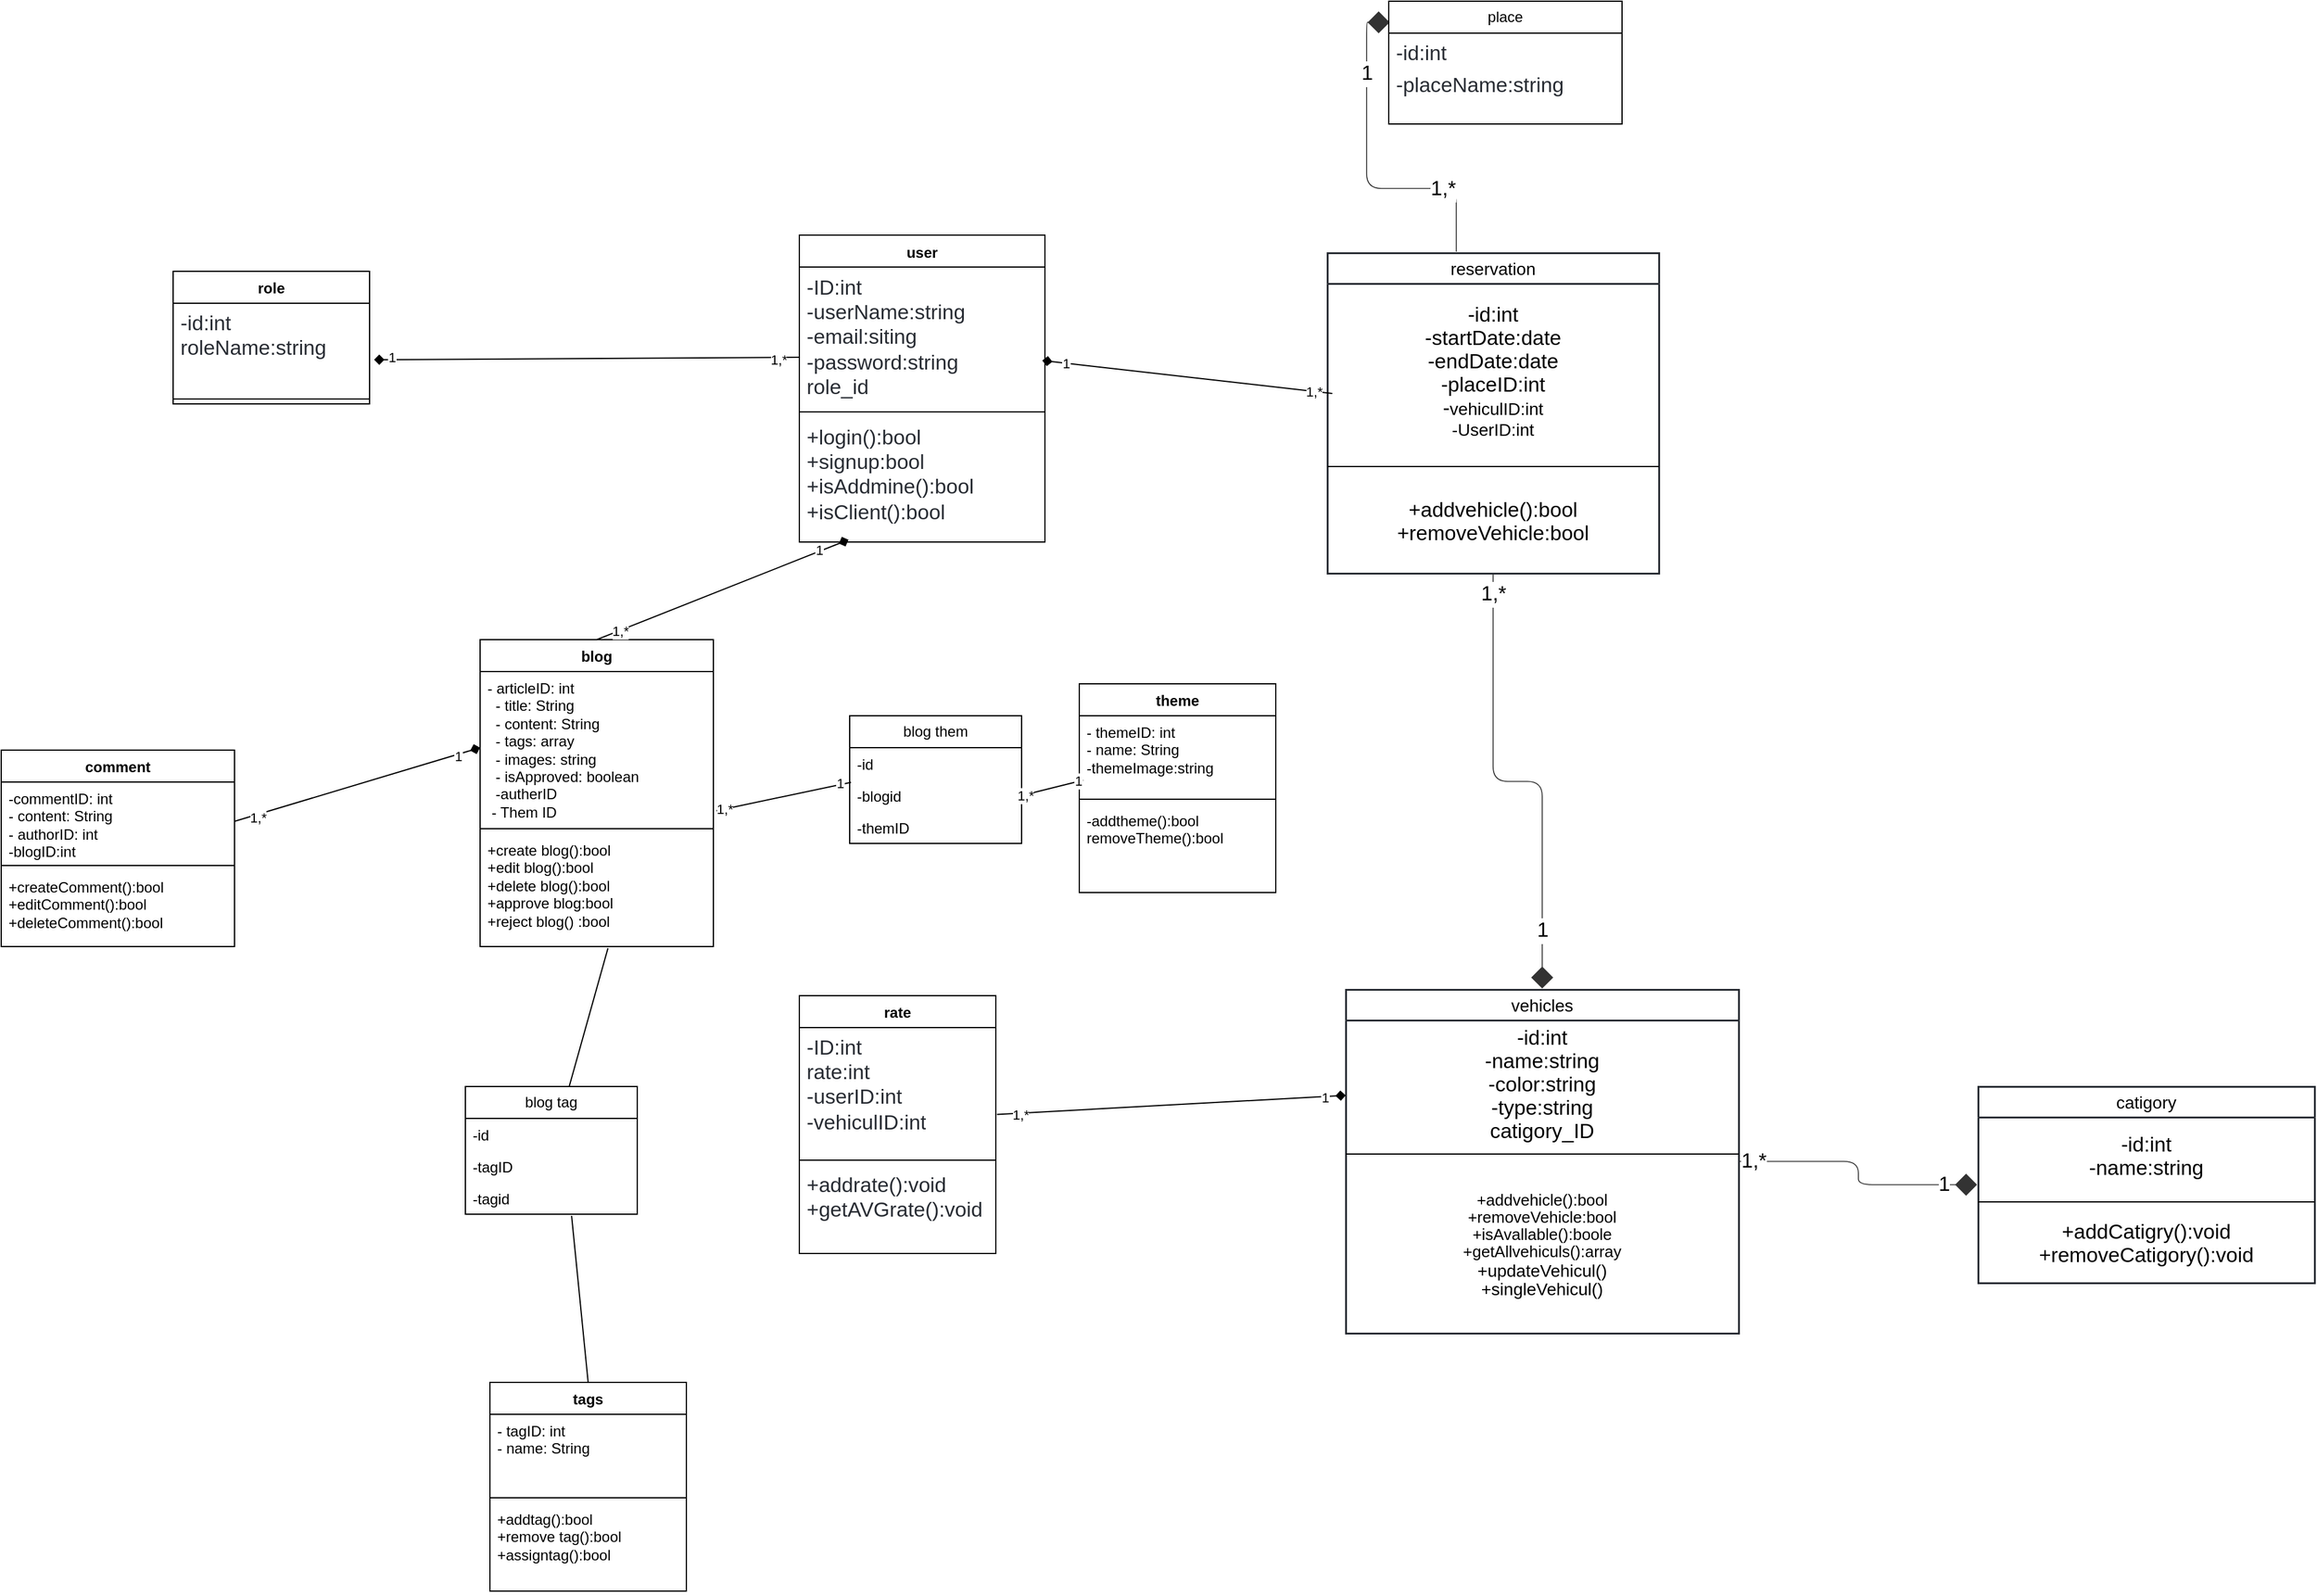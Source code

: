 <mxfile version="26.0.4">
  <diagram id="C5RBs43oDa-KdzZeNtuy" name="Page-1">
    <mxGraphModel dx="3987" dy="1380" grid="0" gridSize="10" guides="1" tooltips="1" connect="1" arrows="1" fold="1" page="1" pageScale="1" pageWidth="827" pageHeight="1169" math="0" shadow="0">
      <root>
        <mxCell id="WIyWlLk6GJQsqaUBKTNV-0" />
        <mxCell id="WIyWlLk6GJQsqaUBKTNV-1" parent="WIyWlLk6GJQsqaUBKTNV-0" />
        <mxCell id="8tjHTAX7Z7WR-kIcB_fO-0" value="vehicles" style="html=1;overflow=block;blockSpacing=1;swimlane;childLayout=stackLayout;horizontal=1;horizontalStack=0;resizeParent=1;resizeParentMax=0;resizeLast=0;collapsible=0;fontStyle=0;marginBottom=0;swimlaneFillColor=#ffffff;startSize=25;whiteSpace=wrap;fontSize=14;fontColor=default;align=center;spacing=0;strokeColor=#282c33;strokeOpacity=100;fillOpacity=100;fillColor=#ffffff;strokeWidth=1.5;" vertex="1" parent="WIyWlLk6GJQsqaUBKTNV-1">
          <mxGeometry x="-345" y="815" width="320" height="280" as="geometry" />
        </mxCell>
        <mxCell id="8tjHTAX7Z7WR-kIcB_fO-1" value="&lt;div style=&quot;display: flex; justify-content: center; text-align: center; align-items: baseline; font-size: 0; line-height: 1.25;margin-top: -2px;&quot;&gt;&lt;span&gt;&lt;span style=&quot;font-size:16.8px;&quot;&gt;-id:int &#xa;&lt;/span&gt;&lt;/span&gt;&lt;/div&gt;&lt;div style=&quot;display: flex; justify-content: center; text-align: center; align-items: baseline; font-size: 0; line-height: 1.25;margin-top: -2px;&quot;&gt;&lt;span&gt;&lt;span style=&quot;font-size:16.8px;&quot;&gt;-name:string&#xa;&lt;/span&gt;&lt;/span&gt;&lt;/div&gt;&lt;div style=&quot;display: flex; justify-content: center; text-align: center; align-items: baseline; font-size: 0; line-height: 1.25;margin-top: -2px;&quot;&gt;&lt;span&gt;&lt;span style=&quot;font-size:16.8px;&quot;&gt;-color:string&#xa;&lt;/span&gt;&lt;/span&gt;&lt;/div&gt;&lt;div style=&quot;display: flex; justify-content: center; text-align: center; align-items: baseline; font-size: 0; line-height: 1.25;margin-top: -2px;&quot;&gt;&lt;span&gt;&lt;span style=&quot;font-size:16.8px;&quot;&gt;-type:string&#xa;&lt;/span&gt;&lt;/span&gt;&lt;/div&gt;&lt;div style=&quot;display: flex; justify-content: center; text-align: center; align-items: baseline; font-size: 0; line-height: 1.25;margin-top: -2px;&quot;&gt;&lt;span&gt;&lt;span style=&quot;font-size:16.8px;&quot;&gt;catigory_ID&#xa;&lt;/span&gt;&lt;/span&gt;&lt;/div&gt;&lt;div style=&quot;display: flex; justify-content: center; text-align: center; align-items: baseline; font-size: 0; line-height: 1.25;margin-top: -2px;&quot;&gt;&lt;span&gt;&lt;/span&gt;&lt;/div&gt;" style="part=1;html=1;resizeHeight=0;strokeColor=none;fillColor=none;verticalAlign=middle;spacingLeft=4;spacingRight=4;overflow=hidden;rotatable=0;points=[[0,0.5],[1,0.5]];portConstraint=eastwest;swimlaneFillColor=#ffffff;strokeOpacity=100;fillOpacity=100;whiteSpace=wrap;fontSize=16.8;align=center;" vertex="1" parent="8tjHTAX7Z7WR-kIcB_fO-0">
          <mxGeometry y="25" width="320" height="105" as="geometry" />
        </mxCell>
        <mxCell id="8tjHTAX7Z7WR-kIcB_fO-2" value="" style="line;strokeWidth=1;fillColor=none;align=left;verticalAlign=middle;spacingTop=-1;spacingLeft=3;spacingRight=3;rotatable=0;labelPosition=right;points=[];portConstraint=eastwest;" vertex="1" parent="8tjHTAX7Z7WR-kIcB_fO-0">
          <mxGeometry y="130" width="320" height="8" as="geometry" />
        </mxCell>
        <mxCell id="8tjHTAX7Z7WR-kIcB_fO-3" value="&lt;div style=&quot;display: flex; justify-content: center; text-align: center; align-items: baseline; font-size: 0; line-height: 1.25;margin-top: -2px;&quot;&gt;&lt;span&gt;&lt;span style=&quot;font-size:13px;&quot;&gt;+addvehicle():bool&lt;br&gt;&lt;/span&gt;&lt;/span&gt;&lt;/div&gt;&lt;div style=&quot;display: flex; justify-content: center; text-align: center; align-items: baseline; font-size: 0; line-height: 1.25;margin-top: -2px;&quot;&gt;&lt;span&gt;&lt;span style=&quot;font-size:13px;&quot;&gt;+removeVehicle:bool&lt;br&gt;&lt;/span&gt;&lt;/span&gt;&lt;/div&gt;&lt;div style=&quot;display: flex; justify-content: center; text-align: center; align-items: baseline; font-size: 0; line-height: 1.25;margin-top: -2px;&quot;&gt;&lt;span&gt;&lt;span style=&quot;font-size:13px;&quot;&gt;+isAvallable():boole&lt;br&gt;&lt;/span&gt;&lt;/span&gt;&lt;/div&gt;&lt;div style=&quot;display: flex; justify-content: center; text-align: center; align-items: baseline; font-size: 0; line-height: 1.25;margin-top: -2px;&quot;&gt;&lt;span&gt;&lt;span style=&quot;font-size:13px;&quot;&gt;+getAllvehiculs():array&lt;br&gt;&lt;/span&gt;&lt;/span&gt;&lt;/div&gt;&lt;div style=&quot;display: flex; justify-content: center; text-align: center; align-items: baseline; font-size: 0; line-height: 1.25;margin-top: -2px;&quot;&gt;&lt;span&gt;&lt;span style=&quot;font-size:14px;&quot;&gt;+updateVehicul()&lt;br&gt;&lt;/span&gt;&lt;/span&gt;&lt;/div&gt;&lt;div style=&quot;display: flex; justify-content: center; text-align: center; align-items: baseline; font-size: 0; line-height: 1.25;margin-top: -2px;&quot;&gt;&lt;span&gt;&lt;span style=&quot;font-size:14px;&quot;&gt;+singleVehicul()&lt;/span&gt;&lt;/span&gt;&lt;span&gt;&lt;span style=&quot;font-size:14px;&quot;&gt;&lt;br&gt;&lt;/span&gt;&lt;/span&gt;&lt;span&gt;&lt;span style=&quot;font-size:14px;&quot;&gt;&lt;br&gt;&lt;/span&gt;&lt;/span&gt;&lt;span&gt;&lt;span style=&quot;font-size:14px;&quot;&gt;&lt;br&gt;&lt;/span&gt;&lt;/span&gt;&lt;span&gt;&lt;span style=&quot;font-size:14px;&quot;&gt;&lt;br&gt;&lt;/span&gt;&lt;/span&gt;&lt;/div&gt;" style="part=1;resizeHeight=0;strokeColor=none;fillColor=none;align=left;verticalAlign=middle;spacingLeft=4;spacingRight=4;rotatable=0;points=[[0,0.5],[1,0.5]];portConstraint=eastwest;swimlaneFillColor=#ffffff;strokeOpacity=100;fillOpacity=100;whiteSpace=wrap;overflow=block;blockSpacing=1;html=1;fontSize=13;" vertex="1" parent="8tjHTAX7Z7WR-kIcB_fO-0">
          <mxGeometry y="138" width="320" height="142" as="geometry" />
        </mxCell>
        <mxCell id="8tjHTAX7Z7WR-kIcB_fO-25" value="catigory" style="html=1;overflow=block;blockSpacing=1;swimlane;childLayout=stackLayout;horizontal=1;horizontalStack=0;resizeParent=1;resizeParentMax=0;resizeLast=0;collapsible=0;fontStyle=0;marginBottom=0;swimlaneFillColor=#ffffff;startSize=25;whiteSpace=wrap;fontSize=14;align=center;spacing=0;strokeColor=#282c33;strokeOpacity=100;fillOpacity=100;fillColor=#ffffff;strokeWidth=1.5;" vertex="1" parent="WIyWlLk6GJQsqaUBKTNV-1">
          <mxGeometry x="170" y="894" width="274" height="160" as="geometry" />
        </mxCell>
        <mxCell id="8tjHTAX7Z7WR-kIcB_fO-26" value="&lt;div style=&quot;display: flex; justify-content: center; text-align: center; align-items: baseline; font-size: 0; line-height: 1.25;margin-top: -2px;&quot;&gt;&lt;span&gt;&lt;span style=&quot;font-size:16.8px;&quot;&gt;-id:int &#xa;&lt;/span&gt;&lt;/span&gt;&lt;/div&gt;&lt;div style=&quot;display: flex; justify-content: center; text-align: center; align-items: baseline; font-size: 0; line-height: 1.25;margin-top: -2px;&quot;&gt;&lt;span&gt;&lt;span style=&quot;font-size:16.8px;&quot;&gt;-name:string&lt;/span&gt;&lt;/span&gt;&lt;/div&gt;" style="part=1;html=1;resizeHeight=0;strokeColor=none;fillColor=none;verticalAlign=middle;spacingLeft=4;spacingRight=4;overflow=hidden;rotatable=0;points=[[0,0.5],[1,0.5]];portConstraint=eastwest;swimlaneFillColor=#ffffff;strokeOpacity=100;fillOpacity=100;whiteSpace=wrap;fontSize=16.8;align=center;" vertex="1" parent="8tjHTAX7Z7WR-kIcB_fO-25">
          <mxGeometry y="25" width="274" height="65" as="geometry" />
        </mxCell>
        <mxCell id="8tjHTAX7Z7WR-kIcB_fO-27" value="" style="line;strokeWidth=1;fillColor=none;align=left;verticalAlign=middle;spacingTop=-1;spacingLeft=3;spacingRight=3;rotatable=0;labelPosition=right;points=[];portConstraint=eastwest;" vertex="1" parent="8tjHTAX7Z7WR-kIcB_fO-25">
          <mxGeometry y="90" width="274" height="8" as="geometry" />
        </mxCell>
        <mxCell id="8tjHTAX7Z7WR-kIcB_fO-28" value="&lt;div style=&quot;display: flex; justify-content: center; text-align: center; align-items: baseline; font-size: 0; line-height: 1.25;margin-top: -2px;&quot;&gt;&lt;span&gt;&lt;span style=&quot;font-size:16.8px;&quot;&gt;+addCatigry():void&#xa;&lt;/span&gt;&lt;/span&gt;&lt;/div&gt;&lt;div style=&quot;display: flex; justify-content: center; text-align: center; align-items: baseline; font-size: 0; line-height: 1.25;margin-top: -2px;&quot;&gt;&lt;span&gt;&lt;span style=&quot;font-size:16.8px;&quot;&gt;+removeCatigory():void&lt;/span&gt;&lt;/span&gt;&lt;/div&gt;" style="part=1;resizeHeight=0;strokeColor=none;fillColor=none;align=left;verticalAlign=middle;spacingLeft=4;spacingRight=4;rotatable=0;points=[[0,0.5],[1,0.5]];portConstraint=eastwest;swimlaneFillColor=#ffffff;strokeOpacity=100;fillOpacity=100;whiteSpace=wrap;overflow=block;blockSpacing=1;html=1;fontSize=13;" vertex="1" parent="8tjHTAX7Z7WR-kIcB_fO-25">
          <mxGeometry y="98" width="274" height="62" as="geometry" />
        </mxCell>
        <mxCell id="8tjHTAX7Z7WR-kIcB_fO-29" value="" style="html=1;jettySize=18;whiteSpace=wrap;fontSize=13;strokeColor=#333333;strokeOpacity=100;strokeWidth=0.8;rounded=1;arcSize=24;edgeStyle=orthogonalEdgeStyle;startArrow=none;endArrow=diamond;endFill=1;endSize=16;exitX=1.003;exitY=0.5;exitPerimeter=0;entryX=-0.003;entryY=0.5;entryPerimeter=0;lucidId=ld4ETw1IR3tQ;" edge="1" parent="WIyWlLk6GJQsqaUBKTNV-1" source="8tjHTAX7Z7WR-kIcB_fO-0" target="8tjHTAX7Z7WR-kIcB_fO-25">
          <mxGeometry width="100" height="100" relative="1" as="geometry">
            <Array as="points" />
          </mxGeometry>
        </mxCell>
        <mxCell id="8tjHTAX7Z7WR-kIcB_fO-30" value="1" style="text;html=1;resizable=0;labelBackgroundColor=default;align=center;verticalAlign=middle;fontSize=16.8;" vertex="1" parent="8tjHTAX7Z7WR-kIcB_fO-29">
          <mxGeometry x="0.858" relative="1" as="geometry">
            <mxPoint x="-12" as="offset" />
          </mxGeometry>
        </mxCell>
        <mxCell id="8tjHTAX7Z7WR-kIcB_fO-31" value="1,*" style="text;html=1;resizable=0;labelBackgroundColor=default;align=center;verticalAlign=middle;fontSize=16.8;" vertex="1" parent="8tjHTAX7Z7WR-kIcB_fO-29">
          <mxGeometry x="-0.897" relative="1" as="geometry" />
        </mxCell>
        <mxCell id="8tjHTAX7Z7WR-kIcB_fO-32" value="reservation" style="html=1;overflow=block;blockSpacing=1;swimlane;childLayout=stackLayout;horizontal=1;horizontalStack=0;resizeParent=1;resizeParentMax=0;resizeLast=0;collapsible=0;fontStyle=0;marginBottom=0;swimlaneFillColor=#ffffff;startSize=25;whiteSpace=wrap;fontSize=14;align=center;spacing=0;strokeColor=#282c33;strokeOpacity=100;fillOpacity=100;fillColor=#ffffff;strokeWidth=1.5;" vertex="1" parent="WIyWlLk6GJQsqaUBKTNV-1">
          <mxGeometry x="-360" y="215" width="270" height="261" as="geometry" />
        </mxCell>
        <mxCell id="8tjHTAX7Z7WR-kIcB_fO-33" value="&lt;div style=&quot;display: flex; justify-content: center; text-align: center; align-items: baseline; font-size: 0; line-height: 1.25;margin-top: -2px;&quot;&gt;&lt;span&gt;&lt;span style=&quot;font-size:16.8px;&quot;&gt;-id:int &#xa;&lt;/span&gt;&lt;/span&gt;&lt;/div&gt;&lt;div style=&quot;display: flex; justify-content: center; text-align: center; align-items: baseline; font-size: 0; line-height: 1.25;margin-top: -2px;&quot;&gt;&lt;span&gt;&lt;span style=&quot;font-size:16.8px;&quot;&gt;-startDate:date&#xa;&lt;/span&gt;&lt;/span&gt;&lt;/div&gt;&lt;div style=&quot;display: flex; justify-content: center; text-align: center; align-items: baseline; font-size: 0; line-height: 1.25;margin-top: -2px;&quot;&gt;&lt;span&gt;&lt;span style=&quot;font-size:16.8px;&quot;&gt;-endDate:date&#xa;&lt;/span&gt;&lt;/span&gt;&lt;/div&gt;&lt;div style=&quot;display: flex; justify-content: center; text-align: center; align-items: baseline; font-size: 0; line-height: 1.25;margin-top: -2px;&quot;&gt;&lt;span&gt;&lt;span style=&quot;font-size:16.8px;&quot;&gt;-placeID:int&#xa;&lt;/span&gt;&lt;/span&gt;&lt;/div&gt;&lt;div style=&quot;display: flex; justify-content: center; text-align: center; align-items: baseline; font-size: 0; line-height: 1.25;margin-top: -2px;&quot;&gt;&lt;span&gt;&lt;span style=&quot;font-size:16.8px;&quot;&gt;-&lt;/span&gt;&lt;span style=&quot;font-size:14px;color:#000000;&quot;&gt;ve&lt;/span&gt;&lt;span style=&quot;font-size:14px;&quot;&gt;hiculID:int&#xa;&lt;/span&gt;&lt;/span&gt;&lt;/div&gt;&lt;div style=&quot;display: flex; justify-content: center; text-align: center; align-items: baseline; font-size: 0; line-height: 1.25;margin-top: -2px;&quot;&gt;&lt;span&gt;&lt;span style=&quot;font-size:14px;&quot;&gt;&lt;span style=&quot;font-size:14px;&quot;&gt;-UserID:int&lt;/span&gt;&lt;/span&gt;&lt;/span&gt;&lt;/div&gt;" style="part=1;html=1;resizeHeight=0;strokeColor=none;fillColor=none;verticalAlign=middle;spacingLeft=4;spacingRight=4;overflow=hidden;rotatable=0;points=[[0,0.5],[1,0.5]];portConstraint=eastwest;swimlaneFillColor=#ffffff;strokeOpacity=100;fillOpacity=100;whiteSpace=wrap;fontSize=16.8;fontColor=default;align=center;" vertex="1" parent="8tjHTAX7Z7WR-kIcB_fO-32">
          <mxGeometry y="25" width="270" height="145" as="geometry" />
        </mxCell>
        <mxCell id="8tjHTAX7Z7WR-kIcB_fO-34" value="" style="line;strokeWidth=1;fillColor=none;align=left;verticalAlign=middle;spacingTop=-1;spacingLeft=3;spacingRight=3;rotatable=0;labelPosition=right;points=[];portConstraint=eastwest;" vertex="1" parent="8tjHTAX7Z7WR-kIcB_fO-32">
          <mxGeometry y="170" width="270" height="8" as="geometry" />
        </mxCell>
        <mxCell id="8tjHTAX7Z7WR-kIcB_fO-35" value="&lt;div style=&quot;display: flex; justify-content: center; text-align: center; align-items: baseline; font-size: 0; line-height: 1.25;margin-top: -2px;&quot;&gt;&lt;span&gt;&lt;span style=&quot;font-size:16.8px;&quot;&gt;+addvehicle():bool&#xa;&lt;/span&gt;&lt;/span&gt;&lt;/div&gt;&lt;div style=&quot;display: flex; justify-content: center; text-align: center; align-items: baseline; font-size: 0; line-height: 1.25;margin-top: -2px;&quot;&gt;&lt;span&gt;&lt;span style=&quot;font-size:16.8px;&quot;&gt;+removeVehicle:bool       &lt;/span&gt;&lt;/span&gt;&lt;/div&gt;" style="part=1;resizeHeight=0;strokeColor=none;fillColor=none;align=left;verticalAlign=middle;spacingLeft=4;spacingRight=4;rotatable=0;points=[[0,0.5],[1,0.5]];portConstraint=eastwest;swimlaneFillColor=#ffffff;strokeOpacity=100;fillOpacity=100;whiteSpace=wrap;overflow=block;blockSpacing=1;html=1;fontSize=13;" vertex="1" parent="8tjHTAX7Z7WR-kIcB_fO-32">
          <mxGeometry y="178" width="270" height="83" as="geometry" />
        </mxCell>
        <mxCell id="8tjHTAX7Z7WR-kIcB_fO-37" value="" style="html=1;jettySize=18;whiteSpace=wrap;fontSize=13;strokeColor=#333333;strokeOpacity=100;strokeWidth=0.8;rounded=1;arcSize=24;edgeStyle=orthogonalEdgeStyle;startArrow=diamond;startFill=1;startSize=16;endArrow=none;entryX=0.389;entryY=-0.004;entryPerimeter=0;lucidId=jf4EQyi720Yy;exitX=0.004;exitY=0.172;exitDx=0;exitDy=0;exitPerimeter=0;" edge="1" parent="WIyWlLk6GJQsqaUBKTNV-1" source="8tjHTAX7Z7WR-kIcB_fO-62" target="8tjHTAX7Z7WR-kIcB_fO-32">
          <mxGeometry width="100" height="100" relative="1" as="geometry">
            <Array as="points" />
            <mxPoint x="-240" y="140" as="sourcePoint" />
          </mxGeometry>
        </mxCell>
        <mxCell id="8tjHTAX7Z7WR-kIcB_fO-38" value="1" style="text;html=1;resizable=0;labelBackgroundColor=default;align=center;verticalAlign=middle;fontSize=16.8;" vertex="1" parent="8tjHTAX7Z7WR-kIcB_fO-37">
          <mxGeometry x="-0.567" relative="1" as="geometry" />
        </mxCell>
        <mxCell id="8tjHTAX7Z7WR-kIcB_fO-39" value="1,*" style="text;html=1;resizable=0;labelBackgroundColor=default;align=center;verticalAlign=middle;fontSize=16.8;" vertex="1" parent="8tjHTAX7Z7WR-kIcB_fO-37">
          <mxGeometry x="0.547" relative="1" as="geometry" />
        </mxCell>
        <mxCell id="8tjHTAX7Z7WR-kIcB_fO-40" value="" style="html=1;jettySize=18;whiteSpace=wrap;fontSize=13;strokeColor=#333333;strokeOpacity=100;strokeWidth=0.8;rounded=1;arcSize=24;edgeStyle=orthogonalEdgeStyle;startArrow=none;endArrow=diamond;endFill=1;endSize=16;exitX=0.5;exitY=1.004;exitPerimeter=0;entryX=0.5;entryY=-0.003;entryPerimeter=0;lucidId=tf4ERB6XLykY;" edge="1" parent="WIyWlLk6GJQsqaUBKTNV-1" source="8tjHTAX7Z7WR-kIcB_fO-32" target="8tjHTAX7Z7WR-kIcB_fO-0">
          <mxGeometry width="100" height="100" relative="1" as="geometry">
            <Array as="points" />
          </mxGeometry>
        </mxCell>
        <mxCell id="8tjHTAX7Z7WR-kIcB_fO-41" value="1" style="text;html=1;resizable=0;labelBackgroundColor=default;align=center;verticalAlign=middle;fontSize=16.8;" vertex="1" parent="8tjHTAX7Z7WR-kIcB_fO-40">
          <mxGeometry x="0.75" relative="1" as="geometry" />
        </mxCell>
        <mxCell id="8tjHTAX7Z7WR-kIcB_fO-42" value="1,*" style="text;html=1;resizable=0;labelBackgroundColor=default;align=center;verticalAlign=middle;fontSize=16.8;" vertex="1" parent="8tjHTAX7Z7WR-kIcB_fO-40">
          <mxGeometry x="-0.914" relative="1" as="geometry" />
        </mxCell>
        <mxCell id="8tjHTAX7Z7WR-kIcB_fO-62" value="place" style="swimlane;fontStyle=0;childLayout=stackLayout;horizontal=1;startSize=26;fillColor=none;horizontalStack=0;resizeParent=1;resizeParentMax=0;resizeLast=0;collapsible=1;marginBottom=0;whiteSpace=wrap;html=1;" vertex="1" parent="WIyWlLk6GJQsqaUBKTNV-1">
          <mxGeometry x="-310" y="10" width="190" height="100" as="geometry" />
        </mxCell>
        <mxCell id="8tjHTAX7Z7WR-kIcB_fO-63" value="&lt;span data-lucid-content=&quot;{&amp;quot;t&amp;quot;:&amp;quot;-id:int\n-placeName:string&amp;quot;,&amp;quot;m&amp;quot;:[{&amp;quot;s&amp;quot;:0,&amp;quot;n&amp;quot;:&amp;quot;a&amp;quot;,&amp;quot;v&amp;quot;:&amp;quot;center&amp;quot;},{&amp;quot;s&amp;quot;:0,&amp;quot;n&amp;quot;:&amp;quot;s&amp;quot;,&amp;quot;v&amp;quot;:22.444,&amp;quot;e&amp;quot;:25},{&amp;quot;s&amp;quot;:0,&amp;quot;n&amp;quot;:&amp;quot;fsp&amp;quot;,&amp;quot;v&amp;quot;:&amp;quot;ss_presetShapeStyle1_textStyle&amp;quot;,&amp;quot;e&amp;quot;:25},{&amp;quot;s&amp;quot;:0,&amp;quot;n&amp;quot;:&amp;quot;fsp2&amp;quot;,&amp;quot;v&amp;quot;:&amp;quot;ss_presetShapeStyle1_textStyle&amp;quot;,&amp;quot;e&amp;quot;:25},{&amp;quot;s&amp;quot;:8,&amp;quot;n&amp;quot;:&amp;quot;a&amp;quot;,&amp;quot;v&amp;quot;:&amp;quot;center&amp;quot;}]}&quot; data-lucid-type=&quot;application/vnd.lucid.text&quot;&gt;&lt;span style=&quot;color:#282c33;font-size:16.833px;&quot;&gt;-id:int&lt;br&gt;&lt;/span&gt;&lt;span style=&quot;color:#282c33;font-size:16.833px;&quot;&gt;-placeName:string&lt;/span&gt;&lt;/span&gt;" style="text;strokeColor=none;fillColor=none;align=left;verticalAlign=top;spacingLeft=4;spacingRight=4;overflow=hidden;rotatable=0;points=[[0,0.5],[1,0.5]];portConstraint=eastwest;whiteSpace=wrap;html=1;" vertex="1" parent="8tjHTAX7Z7WR-kIcB_fO-62">
          <mxGeometry y="26" width="190" height="26" as="geometry" />
        </mxCell>
        <mxCell id="8tjHTAX7Z7WR-kIcB_fO-64" value="&lt;span data-lucid-content=&quot;{&amp;quot;t&amp;quot;:&amp;quot;-placeName:string&amp;quot;,&amp;quot;m&amp;quot;:[{&amp;quot;s&amp;quot;:0,&amp;quot;n&amp;quot;:&amp;quot;a&amp;quot;,&amp;quot;v&amp;quot;:&amp;quot;center&amp;quot;},{&amp;quot;s&amp;quot;:0,&amp;quot;n&amp;quot;:&amp;quot;s&amp;quot;,&amp;quot;v&amp;quot;:22.444,&amp;quot;e&amp;quot;:17},{&amp;quot;s&amp;quot;:0,&amp;quot;n&amp;quot;:&amp;quot;fsp&amp;quot;,&amp;quot;v&amp;quot;:&amp;quot;ss_presetShapeStyle1_textStyle&amp;quot;,&amp;quot;e&amp;quot;:17},{&amp;quot;s&amp;quot;:0,&amp;quot;n&amp;quot;:&amp;quot;fsp2&amp;quot;,&amp;quot;v&amp;quot;:&amp;quot;ss_presetShapeStyle1_textStyle&amp;quot;,&amp;quot;e&amp;quot;:17}]}&quot; data-lucid-type=&quot;application/vnd.lucid.text&quot;&gt;&lt;span style=&quot;color:#282c33;font-size:16.833px;&quot;&gt;-placeName:string&lt;/span&gt;&lt;/span&gt;" style="text;strokeColor=none;fillColor=none;align=left;verticalAlign=top;spacingLeft=4;spacingRight=4;overflow=hidden;rotatable=0;points=[[0,0.5],[1,0.5]];portConstraint=eastwest;whiteSpace=wrap;html=1;" vertex="1" parent="8tjHTAX7Z7WR-kIcB_fO-62">
          <mxGeometry y="52" width="190" height="48" as="geometry" />
        </mxCell>
        <mxCell id="8tjHTAX7Z7WR-kIcB_fO-66" value="user" style="swimlane;fontStyle=1;align=center;verticalAlign=top;childLayout=stackLayout;horizontal=1;startSize=26;horizontalStack=0;resizeParent=1;resizeParentMax=0;resizeLast=0;collapsible=1;marginBottom=0;whiteSpace=wrap;html=1;" vertex="1" parent="WIyWlLk6GJQsqaUBKTNV-1">
          <mxGeometry x="-790" y="200.5" width="200" height="250" as="geometry" />
        </mxCell>
        <mxCell id="8tjHTAX7Z7WR-kIcB_fO-67" value="&lt;span data-lucid-content=&quot;{&amp;quot;t&amp;quot;:&amp;quot;-ID:int\n-userName:string\n-email:siting\n-password:string\nrole_id&amp;quot;,&amp;quot;m&amp;quot;:[{&amp;quot;s&amp;quot;:0,&amp;quot;n&amp;quot;:&amp;quot;a&amp;quot;,&amp;quot;v&amp;quot;:&amp;quot;center&amp;quot;},{&amp;quot;s&amp;quot;:0,&amp;quot;n&amp;quot;:&amp;quot;s&amp;quot;,&amp;quot;v&amp;quot;:22.444,&amp;quot;e&amp;quot;:63},{&amp;quot;s&amp;quot;:0,&amp;quot;n&amp;quot;:&amp;quot;fsp&amp;quot;,&amp;quot;v&amp;quot;:&amp;quot;ss_presetShapeStyle1_textStyle&amp;quot;,&amp;quot;e&amp;quot;:63},{&amp;quot;s&amp;quot;:0,&amp;quot;n&amp;quot;:&amp;quot;fsp2&amp;quot;,&amp;quot;v&amp;quot;:&amp;quot;ss_presetShapeStyle1_textStyle&amp;quot;,&amp;quot;e&amp;quot;:63},{&amp;quot;s&amp;quot;:8,&amp;quot;n&amp;quot;:&amp;quot;a&amp;quot;,&amp;quot;v&amp;quot;:&amp;quot;center&amp;quot;},{&amp;quot;s&amp;quot;:25,&amp;quot;n&amp;quot;:&amp;quot;a&amp;quot;,&amp;quot;v&amp;quot;:&amp;quot;center&amp;quot;},{&amp;quot;s&amp;quot;:39,&amp;quot;n&amp;quot;:&amp;quot;a&amp;quot;,&amp;quot;v&amp;quot;:&amp;quot;center&amp;quot;},{&amp;quot;s&amp;quot;:56,&amp;quot;n&amp;quot;:&amp;quot;a&amp;quot;,&amp;quot;v&amp;quot;:&amp;quot;center&amp;quot;}]}&quot; data-lucid-type=&quot;application/vnd.lucid.text&quot;&gt;&lt;span style=&quot;color:#282c33;font-size:16.833px;&quot;&gt;-ID:int&lt;br&gt;&lt;/span&gt;&lt;span style=&quot;color:#282c33;font-size:16.833px;&quot;&gt;-userName:string&lt;br&gt;&lt;/span&gt;&lt;span style=&quot;color:#282c33;font-size:16.833px;&quot;&gt;-email:siting&lt;br&gt;&lt;/span&gt;&lt;span style=&quot;color:#282c33;font-size:16.833px;&quot;&gt;-password:string&lt;br&gt;&lt;/span&gt;&lt;span style=&quot;color:#282c33;font-size:16.833px;&quot;&gt;role_id&lt;/span&gt;&lt;/span&gt;" style="text;strokeColor=none;fillColor=none;align=left;verticalAlign=top;spacingLeft=4;spacingRight=4;overflow=hidden;rotatable=0;points=[[0,0.5],[1,0.5]];portConstraint=eastwest;whiteSpace=wrap;html=1;" vertex="1" parent="8tjHTAX7Z7WR-kIcB_fO-66">
          <mxGeometry y="26" width="200" height="114" as="geometry" />
        </mxCell>
        <mxCell id="8tjHTAX7Z7WR-kIcB_fO-68" value="" style="line;strokeWidth=1;fillColor=none;align=left;verticalAlign=middle;spacingTop=-1;spacingLeft=3;spacingRight=3;rotatable=0;labelPosition=right;points=[];portConstraint=eastwest;strokeColor=inherit;" vertex="1" parent="8tjHTAX7Z7WR-kIcB_fO-66">
          <mxGeometry y="140" width="200" height="8" as="geometry" />
        </mxCell>
        <mxCell id="8tjHTAX7Z7WR-kIcB_fO-69" value="&lt;span data-lucid-content=&quot;{&amp;quot;t&amp;quot;:&amp;quot;+login():bool\n+signup:bool\n+isAddmine():bool\n+isClient():bool&amp;quot;,&amp;quot;m&amp;quot;:[{&amp;quot;s&amp;quot;:0,&amp;quot;n&amp;quot;:&amp;quot;a&amp;quot;,&amp;quot;v&amp;quot;:&amp;quot;center&amp;quot;},{&amp;quot;s&amp;quot;:0,&amp;quot;n&amp;quot;:&amp;quot;s&amp;quot;,&amp;quot;v&amp;quot;:22.444,&amp;quot;e&amp;quot;:61},{&amp;quot;s&amp;quot;:0,&amp;quot;n&amp;quot;:&amp;quot;fsp&amp;quot;,&amp;quot;v&amp;quot;:&amp;quot;ss_presetShapeStyle1_textStyle&amp;quot;,&amp;quot;e&amp;quot;:61},{&amp;quot;s&amp;quot;:0,&amp;quot;n&amp;quot;:&amp;quot;fsp2&amp;quot;,&amp;quot;v&amp;quot;:&amp;quot;ss_presetShapeStyle1_textStyle&amp;quot;,&amp;quot;e&amp;quot;:61},{&amp;quot;s&amp;quot;:14,&amp;quot;n&amp;quot;:&amp;quot;a&amp;quot;,&amp;quot;v&amp;quot;:&amp;quot;center&amp;quot;},{&amp;quot;s&amp;quot;:27,&amp;quot;n&amp;quot;:&amp;quot;a&amp;quot;,&amp;quot;v&amp;quot;:&amp;quot;center&amp;quot;},{&amp;quot;s&amp;quot;:45,&amp;quot;n&amp;quot;:&amp;quot;a&amp;quot;,&amp;quot;v&amp;quot;:&amp;quot;center&amp;quot;}]}&quot; data-lucid-type=&quot;application/vnd.lucid.text&quot;&gt;&lt;span style=&quot;color:#282c33;font-size:16.833px;&quot;&gt;+login():bool&lt;br&gt;&lt;/span&gt;&lt;span style=&quot;color:#282c33;font-size:16.833px;&quot;&gt;+signup:bool&lt;br&gt;&lt;/span&gt;&lt;span style=&quot;color:#282c33;font-size:16.833px;&quot;&gt;+isAddmine():bool&lt;br&gt;&lt;/span&gt;&lt;span style=&quot;color:#282c33;font-size:16.833px;&quot;&gt;+isClient():bool&lt;/span&gt;&lt;/span&gt;" style="text;strokeColor=none;fillColor=none;align=left;verticalAlign=top;spacingLeft=4;spacingRight=4;overflow=hidden;rotatable=0;points=[[0,0.5],[1,0.5]];portConstraint=eastwest;whiteSpace=wrap;html=1;" vertex="1" parent="8tjHTAX7Z7WR-kIcB_fO-66">
          <mxGeometry y="148" width="200" height="102" as="geometry" />
        </mxCell>
        <mxCell id="8tjHTAX7Z7WR-kIcB_fO-70" value="" style="endArrow=none;html=1;rounded=0;entryX=0.015;entryY=0.617;entryDx=0;entryDy=0;entryPerimeter=0;exitX=0.989;exitY=0.668;exitDx=0;exitDy=0;exitPerimeter=0;startArrow=diamond;startFill=1;" edge="1" parent="WIyWlLk6GJQsqaUBKTNV-1" source="8tjHTAX7Z7WR-kIcB_fO-67" target="8tjHTAX7Z7WR-kIcB_fO-33">
          <mxGeometry width="50" height="50" relative="1" as="geometry">
            <mxPoint x="-540" y="300" as="sourcePoint" />
            <mxPoint x="-490" y="250" as="targetPoint" />
          </mxGeometry>
        </mxCell>
        <mxCell id="8tjHTAX7Z7WR-kIcB_fO-71" value="1,*" style="edgeLabel;html=1;align=center;verticalAlign=middle;resizable=0;points=[];" vertex="1" connectable="0" parent="8tjHTAX7Z7WR-kIcB_fO-70">
          <mxGeometry x="0.867" relative="1" as="geometry">
            <mxPoint as="offset" />
          </mxGeometry>
        </mxCell>
        <mxCell id="8tjHTAX7Z7WR-kIcB_fO-72" value="1" style="edgeLabel;html=1;align=center;verticalAlign=middle;resizable=0;points=[];" vertex="1" connectable="0" parent="8tjHTAX7Z7WR-kIcB_fO-70">
          <mxGeometry x="-0.838" relative="1" as="geometry">
            <mxPoint as="offset" />
          </mxGeometry>
        </mxCell>
        <mxCell id="8tjHTAX7Z7WR-kIcB_fO-73" value="rate" style="swimlane;fontStyle=1;align=center;verticalAlign=top;childLayout=stackLayout;horizontal=1;startSize=26;horizontalStack=0;resizeParent=1;resizeParentMax=0;resizeLast=0;collapsible=1;marginBottom=0;whiteSpace=wrap;html=1;" vertex="1" parent="WIyWlLk6GJQsqaUBKTNV-1">
          <mxGeometry x="-790" y="820" width="160" height="210" as="geometry" />
        </mxCell>
        <mxCell id="8tjHTAX7Z7WR-kIcB_fO-74" value="&lt;span data-lucid-content=&quot;{&amp;quot;t&amp;quot;:&amp;quot;-ID:int\nrate:int\n-userID:int\n-vehiculID:int&amp;quot;,&amp;quot;m&amp;quot;:[{&amp;quot;s&amp;quot;:0,&amp;quot;n&amp;quot;:&amp;quot;a&amp;quot;,&amp;quot;v&amp;quot;:&amp;quot;center&amp;quot;},{&amp;quot;s&amp;quot;:8,&amp;quot;n&amp;quot;:&amp;quot;a&amp;quot;,&amp;quot;v&amp;quot;:&amp;quot;center&amp;quot;},{&amp;quot;s&amp;quot;:17,&amp;quot;n&amp;quot;:&amp;quot;a&amp;quot;,&amp;quot;v&amp;quot;:&amp;quot;center&amp;quot;},{&amp;quot;s&amp;quot;:29,&amp;quot;n&amp;quot;:&amp;quot;a&amp;quot;,&amp;quot;v&amp;quot;:&amp;quot;center&amp;quot;},{&amp;quot;s&amp;quot;:0,&amp;quot;n&amp;quot;:&amp;quot;s&amp;quot;,&amp;quot;v&amp;quot;:22.444,&amp;quot;e&amp;quot;:43},{&amp;quot;s&amp;quot;:0,&amp;quot;n&amp;quot;:&amp;quot;fsp&amp;quot;,&amp;quot;v&amp;quot;:&amp;quot;ss_presetShapeStyle1_textStyle&amp;quot;,&amp;quot;e&amp;quot;:43},{&amp;quot;s&amp;quot;:0,&amp;quot;n&amp;quot;:&amp;quot;fsp2&amp;quot;,&amp;quot;v&amp;quot;:&amp;quot;ss_presetShapeStyle1_textStyle&amp;quot;,&amp;quot;e&amp;quot;:43}]}&quot; data-lucid-type=&quot;application/vnd.lucid.text&quot;&gt;&lt;span style=&quot;color:#282c33;font-size:16.833px;&quot;&gt;-ID:int&lt;br&gt;&lt;/span&gt;&lt;span style=&quot;color:#282c33;font-size:16.833px;&quot;&gt;rate:int&lt;br&gt;&lt;/span&gt;&lt;span style=&quot;color:#282c33;font-size:16.833px;&quot;&gt;-userID:int&lt;br&gt;&lt;/span&gt;&lt;span style=&quot;color:#282c33;font-size:16.833px;&quot;&gt;-vehiculID:int&lt;/span&gt;&lt;/span&gt;" style="text;strokeColor=none;fillColor=none;align=left;verticalAlign=top;spacingLeft=4;spacingRight=4;overflow=hidden;rotatable=0;points=[[0,0.5],[1,0.5]];portConstraint=eastwest;whiteSpace=wrap;html=1;" vertex="1" parent="8tjHTAX7Z7WR-kIcB_fO-73">
          <mxGeometry y="26" width="160" height="104" as="geometry" />
        </mxCell>
        <mxCell id="8tjHTAX7Z7WR-kIcB_fO-75" value="" style="line;strokeWidth=1;fillColor=none;align=left;verticalAlign=middle;spacingTop=-1;spacingLeft=3;spacingRight=3;rotatable=0;labelPosition=right;points=[];portConstraint=eastwest;strokeColor=inherit;" vertex="1" parent="8tjHTAX7Z7WR-kIcB_fO-73">
          <mxGeometry y="130" width="160" height="8" as="geometry" />
        </mxCell>
        <mxCell id="8tjHTAX7Z7WR-kIcB_fO-76" value="&lt;span data-lucid-content=&quot;{&amp;quot;t&amp;quot;:&amp;quot;+addrate():void\n+getAVGrate():void   &amp;quot;,&amp;quot;m&amp;quot;:[{&amp;quot;s&amp;quot;:0,&amp;quot;n&amp;quot;:&amp;quot;a&amp;quot;,&amp;quot;v&amp;quot;:&amp;quot;center&amp;quot;},{&amp;quot;s&amp;quot;:0,&amp;quot;n&amp;quot;:&amp;quot;s&amp;quot;,&amp;quot;v&amp;quot;:22.444,&amp;quot;e&amp;quot;:37},{&amp;quot;s&amp;quot;:0,&amp;quot;n&amp;quot;:&amp;quot;fsp&amp;quot;,&amp;quot;v&amp;quot;:&amp;quot;ss_presetShapeStyle1_textStyle&amp;quot;,&amp;quot;e&amp;quot;:37},{&amp;quot;s&amp;quot;:0,&amp;quot;n&amp;quot;:&amp;quot;fsp2&amp;quot;,&amp;quot;v&amp;quot;:&amp;quot;ss_presetShapeStyle1_textStyle&amp;quot;,&amp;quot;e&amp;quot;:37},{&amp;quot;s&amp;quot;:16,&amp;quot;n&amp;quot;:&amp;quot;a&amp;quot;,&amp;quot;v&amp;quot;:&amp;quot;center&amp;quot;}]}&quot; data-lucid-type=&quot;application/vnd.lucid.text&quot;&gt;&lt;span style=&quot;color:#282c33;font-size:16.833px;&quot;&gt;+addrate():void&lt;br&gt;&lt;/span&gt;&lt;span style=&quot;color:#282c33;font-size:16.833px;&quot;&gt;+getAVGrate():void&amp;nbsp; &amp;nbsp;&lt;/span&gt;&lt;/span&gt;" style="text;strokeColor=none;fillColor=none;align=left;verticalAlign=top;spacingLeft=4;spacingRight=4;overflow=hidden;rotatable=0;points=[[0,0.5],[1,0.5]];portConstraint=eastwest;whiteSpace=wrap;html=1;" vertex="1" parent="8tjHTAX7Z7WR-kIcB_fO-73">
          <mxGeometry y="138" width="160" height="72" as="geometry" />
        </mxCell>
        <mxCell id="8tjHTAX7Z7WR-kIcB_fO-77" value="" style="endArrow=diamond;html=1;rounded=0;exitX=1.006;exitY=0.68;exitDx=0;exitDy=0;exitPerimeter=0;endFill=1;" edge="1" parent="WIyWlLk6GJQsqaUBKTNV-1" source="8tjHTAX7Z7WR-kIcB_fO-74" target="8tjHTAX7Z7WR-kIcB_fO-1">
          <mxGeometry width="50" height="50" relative="1" as="geometry">
            <mxPoint x="-500" y="960" as="sourcePoint" />
            <mxPoint x="-450" y="910" as="targetPoint" />
          </mxGeometry>
        </mxCell>
        <mxCell id="8tjHTAX7Z7WR-kIcB_fO-78" value="1,*" style="edgeLabel;html=1;align=center;verticalAlign=middle;resizable=0;points=[];" vertex="1" connectable="0" parent="8tjHTAX7Z7WR-kIcB_fO-77">
          <mxGeometry x="-0.867" y="-1" relative="1" as="geometry">
            <mxPoint as="offset" />
          </mxGeometry>
        </mxCell>
        <mxCell id="8tjHTAX7Z7WR-kIcB_fO-79" value="1" style="edgeLabel;html=1;align=center;verticalAlign=middle;resizable=0;points=[];" vertex="1" connectable="0" parent="8tjHTAX7Z7WR-kIcB_fO-77">
          <mxGeometry x="0.882" y="-1" relative="1" as="geometry">
            <mxPoint as="offset" />
          </mxGeometry>
        </mxCell>
        <mxCell id="8tjHTAX7Z7WR-kIcB_fO-80" value="role" style="swimlane;fontStyle=1;align=center;verticalAlign=top;childLayout=stackLayout;horizontal=1;startSize=26;horizontalStack=0;resizeParent=1;resizeParentMax=0;resizeLast=0;collapsible=1;marginBottom=0;whiteSpace=wrap;html=1;" vertex="1" parent="WIyWlLk6GJQsqaUBKTNV-1">
          <mxGeometry x="-1300" y="230" width="160" height="108" as="geometry" />
        </mxCell>
        <mxCell id="8tjHTAX7Z7WR-kIcB_fO-81" value="&lt;span data-lucid-content=&quot;{&amp;quot;t&amp;quot;:&amp;quot;-id:int\nroleName:string&amp;quot;,&amp;quot;m&amp;quot;:[{&amp;quot;s&amp;quot;:0,&amp;quot;n&amp;quot;:&amp;quot;a&amp;quot;,&amp;quot;v&amp;quot;:&amp;quot;center&amp;quot;},{&amp;quot;s&amp;quot;:0,&amp;quot;n&amp;quot;:&amp;quot;s&amp;quot;,&amp;quot;v&amp;quot;:22.444,&amp;quot;e&amp;quot;:23},{&amp;quot;s&amp;quot;:0,&amp;quot;n&amp;quot;:&amp;quot;fsp&amp;quot;,&amp;quot;v&amp;quot;:&amp;quot;ss_presetShapeStyle1_textStyle&amp;quot;,&amp;quot;e&amp;quot;:23},{&amp;quot;s&amp;quot;:0,&amp;quot;n&amp;quot;:&amp;quot;fsp2&amp;quot;,&amp;quot;v&amp;quot;:&amp;quot;ss_presetShapeStyle1_textStyle&amp;quot;,&amp;quot;e&amp;quot;:23},{&amp;quot;s&amp;quot;:8,&amp;quot;n&amp;quot;:&amp;quot;a&amp;quot;,&amp;quot;v&amp;quot;:&amp;quot;center&amp;quot;}]}&quot; data-lucid-type=&quot;application/vnd.lucid.text&quot;&gt;&lt;span style=&quot;color:#282c33;font-size:16.833px;&quot;&gt;-id:int&lt;br&gt;&lt;/span&gt;&lt;span style=&quot;color:#282c33;font-size:16.833px;&quot;&gt;roleName:string&lt;/span&gt;&lt;/span&gt;" style="text;strokeColor=none;fillColor=none;align=left;verticalAlign=top;spacingLeft=4;spacingRight=4;overflow=hidden;rotatable=0;points=[[0,0.5],[1,0.5]];portConstraint=eastwest;whiteSpace=wrap;html=1;" vertex="1" parent="8tjHTAX7Z7WR-kIcB_fO-80">
          <mxGeometry y="26" width="160" height="74" as="geometry" />
        </mxCell>
        <mxCell id="8tjHTAX7Z7WR-kIcB_fO-82" value="" style="line;strokeWidth=1;fillColor=none;align=left;verticalAlign=middle;spacingTop=-1;spacingLeft=3;spacingRight=3;rotatable=0;labelPosition=right;points=[];portConstraint=eastwest;strokeColor=inherit;" vertex="1" parent="8tjHTAX7Z7WR-kIcB_fO-80">
          <mxGeometry y="100" width="160" height="8" as="geometry" />
        </mxCell>
        <mxCell id="8tjHTAX7Z7WR-kIcB_fO-84" value="" style="endArrow=none;html=1;rounded=0;exitX=1.023;exitY=0.622;exitDx=0;exitDy=0;exitPerimeter=0;entryX=0;entryY=0.645;entryDx=0;entryDy=0;entryPerimeter=0;startArrow=diamond;startFill=1;" edge="1" parent="WIyWlLk6GJQsqaUBKTNV-1" source="8tjHTAX7Z7WR-kIcB_fO-81" target="8tjHTAX7Z7WR-kIcB_fO-67">
          <mxGeometry width="50" height="50" relative="1" as="geometry">
            <mxPoint x="-1060" y="260" as="sourcePoint" />
            <mxPoint x="-1010" y="210" as="targetPoint" />
          </mxGeometry>
        </mxCell>
        <mxCell id="8tjHTAX7Z7WR-kIcB_fO-85" value="1" style="edgeLabel;html=1;align=center;verticalAlign=middle;resizable=0;points=[];" vertex="1" connectable="0" parent="8tjHTAX7Z7WR-kIcB_fO-84">
          <mxGeometry x="-0.916" y="2" relative="1" as="geometry">
            <mxPoint as="offset" />
          </mxGeometry>
        </mxCell>
        <mxCell id="8tjHTAX7Z7WR-kIcB_fO-86" value="1,*" style="edgeLabel;html=1;align=center;verticalAlign=middle;resizable=0;points=[];" vertex="1" connectable="0" parent="8tjHTAX7Z7WR-kIcB_fO-84">
          <mxGeometry x="0.903" y="-2" relative="1" as="geometry">
            <mxPoint as="offset" />
          </mxGeometry>
        </mxCell>
        <mxCell id="8tjHTAX7Z7WR-kIcB_fO-87" value="blog" style="swimlane;fontStyle=1;align=center;verticalAlign=top;childLayout=stackLayout;horizontal=1;startSize=26;horizontalStack=0;resizeParent=1;resizeParentMax=0;resizeLast=0;collapsible=1;marginBottom=0;whiteSpace=wrap;html=1;" vertex="1" parent="WIyWlLk6GJQsqaUBKTNV-1">
          <mxGeometry x="-1050" y="530" width="190" height="250" as="geometry" />
        </mxCell>
        <mxCell id="8tjHTAX7Z7WR-kIcB_fO-88" value="&lt;div&gt;- articleID: int&lt;/div&gt;&lt;div&gt;&amp;nbsp; - title: String&lt;/div&gt;&lt;div&gt;&amp;nbsp; - content: String&lt;/div&gt;&lt;div&gt;&amp;nbsp; - tags: array&lt;/div&gt;&lt;div&gt;&amp;nbsp; - images: string&lt;/div&gt;&lt;div&gt;&amp;nbsp; - isApproved: boolean&lt;/div&gt;&lt;div&gt;&amp;nbsp; -autherID&lt;/div&gt;&lt;div&gt;&amp;nbsp;- Them ID&lt;/div&gt;" style="text;strokeColor=none;fillColor=none;align=left;verticalAlign=top;spacingLeft=4;spacingRight=4;overflow=hidden;rotatable=0;points=[[0,0.5],[1,0.5]];portConstraint=eastwest;whiteSpace=wrap;html=1;" vertex="1" parent="8tjHTAX7Z7WR-kIcB_fO-87">
          <mxGeometry y="26" width="190" height="124" as="geometry" />
        </mxCell>
        <mxCell id="8tjHTAX7Z7WR-kIcB_fO-89" value="" style="line;strokeWidth=1;fillColor=none;align=left;verticalAlign=middle;spacingTop=-1;spacingLeft=3;spacingRight=3;rotatable=0;labelPosition=right;points=[];portConstraint=eastwest;strokeColor=inherit;" vertex="1" parent="8tjHTAX7Z7WR-kIcB_fO-87">
          <mxGeometry y="150" width="190" height="8" as="geometry" />
        </mxCell>
        <mxCell id="8tjHTAX7Z7WR-kIcB_fO-90" value="+create blog():bool&lt;div&gt;+edit blog():bool&lt;/div&gt;&lt;div&gt;+delete blog():bool&lt;/div&gt;&lt;div&gt;+approve blog:bool&lt;/div&gt;&lt;div&gt;+reject blog() :bool&lt;/div&gt;&lt;div&gt;&lt;br&gt;&lt;/div&gt;" style="text;strokeColor=none;fillColor=none;align=left;verticalAlign=top;spacingLeft=4;spacingRight=4;overflow=hidden;rotatable=0;points=[[0,0.5],[1,0.5]];portConstraint=eastwest;whiteSpace=wrap;html=1;" vertex="1" parent="8tjHTAX7Z7WR-kIcB_fO-87">
          <mxGeometry y="158" width="190" height="92" as="geometry" />
        </mxCell>
        <mxCell id="8tjHTAX7Z7WR-kIcB_fO-91" value="" style="endArrow=diamond;html=1;rounded=0;entryX=0.2;entryY=0.982;entryDx=0;entryDy=0;entryPerimeter=0;exitX=0.5;exitY=0;exitDx=0;exitDy=0;endFill=1;" edge="1" parent="WIyWlLk6GJQsqaUBKTNV-1" source="8tjHTAX7Z7WR-kIcB_fO-87" target="8tjHTAX7Z7WR-kIcB_fO-69">
          <mxGeometry width="50" height="50" relative="1" as="geometry">
            <mxPoint x="-860" y="550" as="sourcePoint" />
            <mxPoint x="-810" y="500" as="targetPoint" />
          </mxGeometry>
        </mxCell>
        <mxCell id="8tjHTAX7Z7WR-kIcB_fO-92" value="1,*" style="edgeLabel;html=1;align=center;verticalAlign=middle;resizable=0;points=[];" vertex="1" connectable="0" parent="8tjHTAX7Z7WR-kIcB_fO-91">
          <mxGeometry x="-0.814" relative="1" as="geometry">
            <mxPoint as="offset" />
          </mxGeometry>
        </mxCell>
        <mxCell id="8tjHTAX7Z7WR-kIcB_fO-93" value="1" style="edgeLabel;html=1;align=center;verticalAlign=middle;resizable=0;points=[];" vertex="1" connectable="0" parent="8tjHTAX7Z7WR-kIcB_fO-91">
          <mxGeometry x="0.768" y="1" relative="1" as="geometry">
            <mxPoint as="offset" />
          </mxGeometry>
        </mxCell>
        <mxCell id="8tjHTAX7Z7WR-kIcB_fO-94" value="comment" style="swimlane;fontStyle=1;align=center;verticalAlign=top;childLayout=stackLayout;horizontal=1;startSize=26;horizontalStack=0;resizeParent=1;resizeParentMax=0;resizeLast=0;collapsible=1;marginBottom=0;whiteSpace=wrap;html=1;" vertex="1" parent="WIyWlLk6GJQsqaUBKTNV-1">
          <mxGeometry x="-1440" y="620" width="190" height="160" as="geometry" />
        </mxCell>
        <mxCell id="8tjHTAX7Z7WR-kIcB_fO-95" value="&lt;div&gt;-commentID: int&lt;/div&gt;&lt;div&gt;- content: String&lt;/div&gt;&lt;div&gt;&lt;span style=&quot;background-color: transparent; color: light-dark(rgb(0, 0, 0), rgb(255, 255, 255));&quot;&gt;- authorID: int&lt;/span&gt;&lt;/div&gt;&lt;div&gt;&lt;span style=&quot;background-color: transparent; color: light-dark(rgb(0, 0, 0), rgb(255, 255, 255));&quot;&gt;-blogID:int&lt;/span&gt;&lt;/div&gt;" style="text;strokeColor=none;fillColor=none;align=left;verticalAlign=top;spacingLeft=4;spacingRight=4;overflow=hidden;rotatable=0;points=[[0,0.5],[1,0.5]];portConstraint=eastwest;whiteSpace=wrap;html=1;" vertex="1" parent="8tjHTAX7Z7WR-kIcB_fO-94">
          <mxGeometry y="26" width="190" height="64" as="geometry" />
        </mxCell>
        <mxCell id="8tjHTAX7Z7WR-kIcB_fO-96" value="" style="line;strokeWidth=1;fillColor=none;align=left;verticalAlign=middle;spacingTop=-1;spacingLeft=3;spacingRight=3;rotatable=0;labelPosition=right;points=[];portConstraint=eastwest;strokeColor=inherit;" vertex="1" parent="8tjHTAX7Z7WR-kIcB_fO-94">
          <mxGeometry y="90" width="190" height="8" as="geometry" />
        </mxCell>
        <mxCell id="8tjHTAX7Z7WR-kIcB_fO-97" value="&lt;div&gt;+createComment():bool&lt;/div&gt;&lt;div&gt;+editComment():bool&lt;/div&gt;&lt;div&gt;+deleteComment():bool&lt;/div&gt;&lt;div&gt;&lt;br&gt;&lt;/div&gt;" style="text;strokeColor=none;fillColor=none;align=left;verticalAlign=top;spacingLeft=4;spacingRight=4;overflow=hidden;rotatable=0;points=[[0,0.5],[1,0.5]];portConstraint=eastwest;whiteSpace=wrap;html=1;" vertex="1" parent="8tjHTAX7Z7WR-kIcB_fO-94">
          <mxGeometry y="98" width="190" height="62" as="geometry" />
        </mxCell>
        <mxCell id="8tjHTAX7Z7WR-kIcB_fO-98" value="" style="endArrow=diamond;html=1;rounded=0;entryX=0;entryY=0.5;entryDx=0;entryDy=0;exitX=1;exitY=0.5;exitDx=0;exitDy=0;endFill=1;" edge="1" parent="WIyWlLk6GJQsqaUBKTNV-1" source="8tjHTAX7Z7WR-kIcB_fO-95" target="8tjHTAX7Z7WR-kIcB_fO-88">
          <mxGeometry width="50" height="50" relative="1" as="geometry">
            <mxPoint x="-1170" y="640" as="sourcePoint" />
            <mxPoint x="-1120" y="590" as="targetPoint" />
          </mxGeometry>
        </mxCell>
        <mxCell id="8tjHTAX7Z7WR-kIcB_fO-99" value="1,*" style="edgeLabel;html=1;align=center;verticalAlign=middle;resizable=0;points=[];" vertex="1" connectable="0" parent="8tjHTAX7Z7WR-kIcB_fO-98">
          <mxGeometry x="-0.821" y="-2" relative="1" as="geometry">
            <mxPoint as="offset" />
          </mxGeometry>
        </mxCell>
        <mxCell id="8tjHTAX7Z7WR-kIcB_fO-100" value="1" style="edgeLabel;html=1;align=center;verticalAlign=middle;resizable=0;points=[];" vertex="1" connectable="0" parent="8tjHTAX7Z7WR-kIcB_fO-98">
          <mxGeometry x="0.809" y="-1" relative="1" as="geometry">
            <mxPoint as="offset" />
          </mxGeometry>
        </mxCell>
        <mxCell id="8tjHTAX7Z7WR-kIcB_fO-101" value="theme" style="swimlane;fontStyle=1;align=center;verticalAlign=top;childLayout=stackLayout;horizontal=1;startSize=26;horizontalStack=0;resizeParent=1;resizeParentMax=0;resizeLast=0;collapsible=1;marginBottom=0;whiteSpace=wrap;html=1;" vertex="1" parent="WIyWlLk6GJQsqaUBKTNV-1">
          <mxGeometry x="-562" y="566" width="160" height="170" as="geometry" />
        </mxCell>
        <mxCell id="8tjHTAX7Z7WR-kIcB_fO-102" value="&lt;div&gt;- themeID: int&lt;/div&gt;&lt;div&gt;&lt;span style=&quot;background-color: transparent; color: light-dark(rgb(0, 0, 0), rgb(255, 255, 255));&quot;&gt;- name: String&lt;/span&gt;&lt;/div&gt;&lt;div&gt;-themeImage:string&amp;nbsp;&lt;/div&gt;" style="text;strokeColor=none;fillColor=none;align=left;verticalAlign=top;spacingLeft=4;spacingRight=4;overflow=hidden;rotatable=0;points=[[0,0.5],[1,0.5]];portConstraint=eastwest;whiteSpace=wrap;html=1;" vertex="1" parent="8tjHTAX7Z7WR-kIcB_fO-101">
          <mxGeometry y="26" width="160" height="64" as="geometry" />
        </mxCell>
        <mxCell id="8tjHTAX7Z7WR-kIcB_fO-103" value="" style="line;strokeWidth=1;fillColor=none;align=left;verticalAlign=middle;spacingTop=-1;spacingLeft=3;spacingRight=3;rotatable=0;labelPosition=right;points=[];portConstraint=eastwest;strokeColor=inherit;" vertex="1" parent="8tjHTAX7Z7WR-kIcB_fO-101">
          <mxGeometry y="90" width="160" height="8" as="geometry" />
        </mxCell>
        <mxCell id="8tjHTAX7Z7WR-kIcB_fO-104" value="-addtheme():bool&lt;div&gt;removeTheme():bool&lt;/div&gt;" style="text;strokeColor=none;fillColor=none;align=left;verticalAlign=top;spacingLeft=4;spacingRight=4;overflow=hidden;rotatable=0;points=[[0,0.5],[1,0.5]];portConstraint=eastwest;whiteSpace=wrap;html=1;" vertex="1" parent="8tjHTAX7Z7WR-kIcB_fO-101">
          <mxGeometry y="98" width="160" height="72" as="geometry" />
        </mxCell>
        <mxCell id="8tjHTAX7Z7WR-kIcB_fO-105" value="" style="endArrow=none;html=1;rounded=0;exitX=1.013;exitY=0.914;exitDx=0;exitDy=0;exitPerimeter=0;entryX=0.008;entryY=0.085;entryDx=0;entryDy=0;entryPerimeter=0;" edge="1" parent="WIyWlLk6GJQsqaUBKTNV-1" source="8tjHTAX7Z7WR-kIcB_fO-88" target="8tjHTAX7Z7WR-kIcB_fO-124">
          <mxGeometry width="50" height="50" relative="1" as="geometry">
            <mxPoint x="-880" y="700" as="sourcePoint" />
            <mxPoint x="-799" y="630" as="targetPoint" />
          </mxGeometry>
        </mxCell>
        <mxCell id="8tjHTAX7Z7WR-kIcB_fO-107" value="1,*" style="edgeLabel;html=1;align=center;verticalAlign=middle;resizable=0;points=[];" vertex="1" connectable="0" parent="8tjHTAX7Z7WR-kIcB_fO-105">
          <mxGeometry x="-0.889" relative="1" as="geometry">
            <mxPoint as="offset" />
          </mxGeometry>
        </mxCell>
        <mxCell id="8tjHTAX7Z7WR-kIcB_fO-108" value="1" style="edgeLabel;html=1;align=center;verticalAlign=middle;resizable=0;points=[];" vertex="1" connectable="0" parent="8tjHTAX7Z7WR-kIcB_fO-105">
          <mxGeometry x="0.841" y="1" relative="1" as="geometry">
            <mxPoint as="offset" />
          </mxGeometry>
        </mxCell>
        <mxCell id="8tjHTAX7Z7WR-kIcB_fO-109" value="tags" style="swimlane;fontStyle=1;align=center;verticalAlign=top;childLayout=stackLayout;horizontal=1;startSize=26;horizontalStack=0;resizeParent=1;resizeParentMax=0;resizeLast=0;collapsible=1;marginBottom=0;whiteSpace=wrap;html=1;" vertex="1" parent="WIyWlLk6GJQsqaUBKTNV-1">
          <mxGeometry x="-1042" y="1135" width="160" height="170" as="geometry" />
        </mxCell>
        <mxCell id="8tjHTAX7Z7WR-kIcB_fO-110" value="&lt;div&gt;- tagID: int&lt;/div&gt;&lt;div&gt;&lt;span style=&quot;background-color: transparent; color: light-dark(rgb(0, 0, 0), rgb(255, 255, 255));&quot;&gt;- name: String&lt;/span&gt;&lt;/div&gt;" style="text;strokeColor=none;fillColor=none;align=left;verticalAlign=top;spacingLeft=4;spacingRight=4;overflow=hidden;rotatable=0;points=[[0,0.5],[1,0.5]];portConstraint=eastwest;whiteSpace=wrap;html=1;" vertex="1" parent="8tjHTAX7Z7WR-kIcB_fO-109">
          <mxGeometry y="26" width="160" height="64" as="geometry" />
        </mxCell>
        <mxCell id="8tjHTAX7Z7WR-kIcB_fO-111" value="" style="line;strokeWidth=1;fillColor=none;align=left;verticalAlign=middle;spacingTop=-1;spacingLeft=3;spacingRight=3;rotatable=0;labelPosition=right;points=[];portConstraint=eastwest;strokeColor=inherit;" vertex="1" parent="8tjHTAX7Z7WR-kIcB_fO-109">
          <mxGeometry y="90" width="160" height="8" as="geometry" />
        </mxCell>
        <mxCell id="8tjHTAX7Z7WR-kIcB_fO-112" value="+addtag():bool&lt;div&gt;+remove tag():bool&lt;/div&gt;&lt;div&gt;+assigntag():bool&lt;/div&gt;" style="text;strokeColor=none;fillColor=none;align=left;verticalAlign=top;spacingLeft=4;spacingRight=4;overflow=hidden;rotatable=0;points=[[0,0.5],[1,0.5]];portConstraint=eastwest;whiteSpace=wrap;html=1;" vertex="1" parent="8tjHTAX7Z7WR-kIcB_fO-109">
          <mxGeometry y="98" width="160" height="72" as="geometry" />
        </mxCell>
        <mxCell id="8tjHTAX7Z7WR-kIcB_fO-122" value="blog them" style="swimlane;fontStyle=0;childLayout=stackLayout;horizontal=1;startSize=26;fillColor=none;horizontalStack=0;resizeParent=1;resizeParentMax=0;resizeLast=0;collapsible=1;marginBottom=0;whiteSpace=wrap;html=1;" vertex="1" parent="WIyWlLk6GJQsqaUBKTNV-1">
          <mxGeometry x="-749" y="592" width="140" height="104" as="geometry" />
        </mxCell>
        <mxCell id="8tjHTAX7Z7WR-kIcB_fO-123" value="-id" style="text;strokeColor=none;fillColor=none;align=left;verticalAlign=top;spacingLeft=4;spacingRight=4;overflow=hidden;rotatable=0;points=[[0,0.5],[1,0.5]];portConstraint=eastwest;whiteSpace=wrap;html=1;" vertex="1" parent="8tjHTAX7Z7WR-kIcB_fO-122">
          <mxGeometry y="26" width="140" height="26" as="geometry" />
        </mxCell>
        <mxCell id="8tjHTAX7Z7WR-kIcB_fO-124" value="-blogid" style="text;strokeColor=none;fillColor=none;align=left;verticalAlign=top;spacingLeft=4;spacingRight=4;overflow=hidden;rotatable=0;points=[[0,0.5],[1,0.5]];portConstraint=eastwest;whiteSpace=wrap;html=1;" vertex="1" parent="8tjHTAX7Z7WR-kIcB_fO-122">
          <mxGeometry y="52" width="140" height="26" as="geometry" />
        </mxCell>
        <mxCell id="8tjHTAX7Z7WR-kIcB_fO-125" value="-themID" style="text;strokeColor=none;fillColor=none;align=left;verticalAlign=top;spacingLeft=4;spacingRight=4;overflow=hidden;rotatable=0;points=[[0,0.5],[1,0.5]];portConstraint=eastwest;whiteSpace=wrap;html=1;" vertex="1" parent="8tjHTAX7Z7WR-kIcB_fO-122">
          <mxGeometry y="78" width="140" height="26" as="geometry" />
        </mxCell>
        <mxCell id="8tjHTAX7Z7WR-kIcB_fO-126" value="" style="endArrow=none;html=1;rounded=0;exitX=1;exitY=0.5;exitDx=0;exitDy=0;entryX=0.02;entryY=0.821;entryDx=0;entryDy=0;entryPerimeter=0;" edge="1" parent="WIyWlLk6GJQsqaUBKTNV-1" source="8tjHTAX7Z7WR-kIcB_fO-124" target="8tjHTAX7Z7WR-kIcB_fO-102">
          <mxGeometry width="50" height="50" relative="1" as="geometry">
            <mxPoint x="-630.47" y="645.79" as="sourcePoint" />
            <mxPoint x="-520.47" y="622.79" as="targetPoint" />
          </mxGeometry>
        </mxCell>
        <mxCell id="8tjHTAX7Z7WR-kIcB_fO-127" value="1,*" style="edgeLabel;html=1;align=center;verticalAlign=middle;resizable=0;points=[];" vertex="1" connectable="0" parent="8tjHTAX7Z7WR-kIcB_fO-126">
          <mxGeometry x="-0.889" relative="1" as="geometry">
            <mxPoint as="offset" />
          </mxGeometry>
        </mxCell>
        <mxCell id="8tjHTAX7Z7WR-kIcB_fO-128" value="1" style="edgeLabel;html=1;align=center;verticalAlign=middle;resizable=0;points=[];" vertex="1" connectable="0" parent="8tjHTAX7Z7WR-kIcB_fO-126">
          <mxGeometry x="0.841" y="1" relative="1" as="geometry">
            <mxPoint as="offset" />
          </mxGeometry>
        </mxCell>
        <mxCell id="8tjHTAX7Z7WR-kIcB_fO-129" value="blog tag" style="swimlane;fontStyle=0;childLayout=stackLayout;horizontal=1;startSize=26;fillColor=none;horizontalStack=0;resizeParent=1;resizeParentMax=0;resizeLast=0;collapsible=1;marginBottom=0;whiteSpace=wrap;html=1;" vertex="1" parent="WIyWlLk6GJQsqaUBKTNV-1">
          <mxGeometry x="-1062" y="894" width="140" height="104" as="geometry" />
        </mxCell>
        <mxCell id="8tjHTAX7Z7WR-kIcB_fO-130" value="-id" style="text;strokeColor=none;fillColor=none;align=left;verticalAlign=top;spacingLeft=4;spacingRight=4;overflow=hidden;rotatable=0;points=[[0,0.5],[1,0.5]];portConstraint=eastwest;whiteSpace=wrap;html=1;" vertex="1" parent="8tjHTAX7Z7WR-kIcB_fO-129">
          <mxGeometry y="26" width="140" height="26" as="geometry" />
        </mxCell>
        <mxCell id="8tjHTAX7Z7WR-kIcB_fO-131" value="-tagID" style="text;strokeColor=none;fillColor=none;align=left;verticalAlign=top;spacingLeft=4;spacingRight=4;overflow=hidden;rotatable=0;points=[[0,0.5],[1,0.5]];portConstraint=eastwest;whiteSpace=wrap;html=1;" vertex="1" parent="8tjHTAX7Z7WR-kIcB_fO-129">
          <mxGeometry y="52" width="140" height="26" as="geometry" />
        </mxCell>
        <mxCell id="8tjHTAX7Z7WR-kIcB_fO-132" value="-tagid" style="text;strokeColor=none;fillColor=none;align=left;verticalAlign=top;spacingLeft=4;spacingRight=4;overflow=hidden;rotatable=0;points=[[0,0.5],[1,0.5]];portConstraint=eastwest;whiteSpace=wrap;html=1;" vertex="1" parent="8tjHTAX7Z7WR-kIcB_fO-129">
          <mxGeometry y="78" width="140" height="26" as="geometry" />
        </mxCell>
        <mxCell id="8tjHTAX7Z7WR-kIcB_fO-133" value="" style="endArrow=none;html=1;rounded=0;entryX=0.618;entryY=1.049;entryDx=0;entryDy=0;entryPerimeter=0;exitX=0.5;exitY=0;exitDx=0;exitDy=0;" edge="1" parent="WIyWlLk6GJQsqaUBKTNV-1" source="8tjHTAX7Z7WR-kIcB_fO-109" target="8tjHTAX7Z7WR-kIcB_fO-132">
          <mxGeometry width="50" height="50" relative="1" as="geometry">
            <mxPoint x="-953" y="1083" as="sourcePoint" />
            <mxPoint x="-903" y="1033" as="targetPoint" />
          </mxGeometry>
        </mxCell>
        <mxCell id="8tjHTAX7Z7WR-kIcB_fO-134" value="" style="endArrow=none;html=1;rounded=0;entryX=0.548;entryY=1.015;entryDx=0;entryDy=0;entryPerimeter=0;" edge="1" parent="WIyWlLk6GJQsqaUBKTNV-1" source="8tjHTAX7Z7WR-kIcB_fO-129" target="8tjHTAX7Z7WR-kIcB_fO-90">
          <mxGeometry width="50" height="50" relative="1" as="geometry">
            <mxPoint x="-899.52" y="915.73" as="sourcePoint" />
            <mxPoint x="-912.52" y="779.73" as="targetPoint" />
          </mxGeometry>
        </mxCell>
      </root>
    </mxGraphModel>
  </diagram>
</mxfile>
